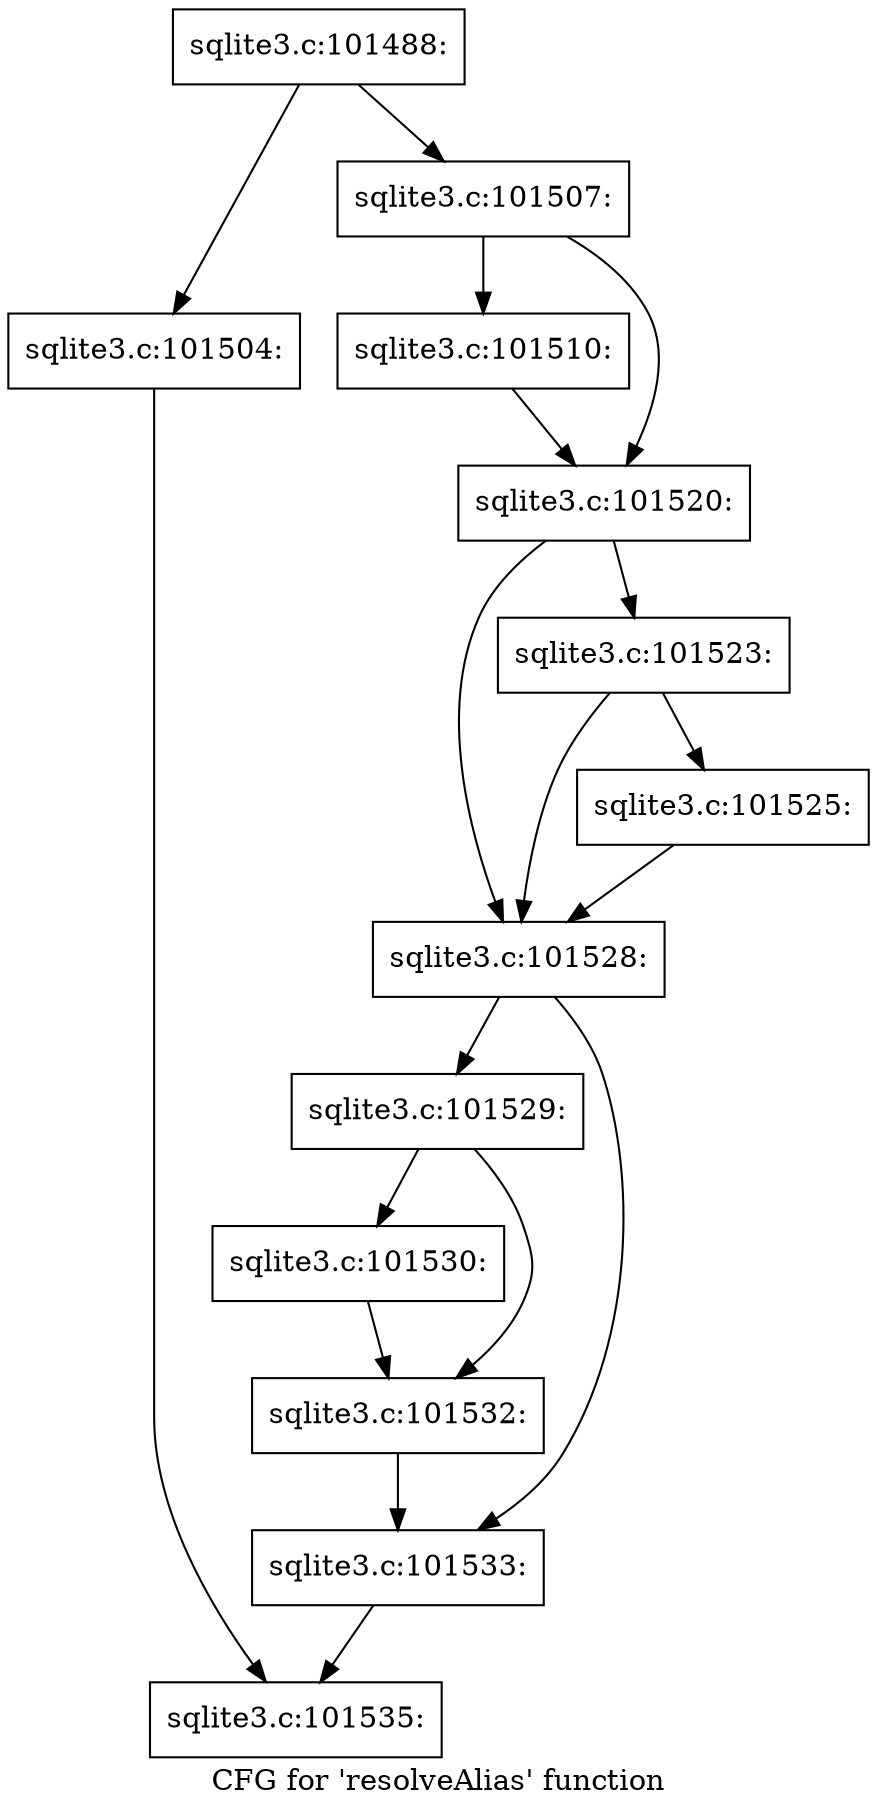 digraph "CFG for 'resolveAlias' function" {
	label="CFG for 'resolveAlias' function";

	Node0x55c0f8eacf30 [shape=record,label="{sqlite3.c:101488:}"];
	Node0x55c0f8eacf30 -> Node0x55c0f8eb12c0;
	Node0x55c0f8eacf30 -> Node0x55c0f8eb1360;
	Node0x55c0f8eb12c0 [shape=record,label="{sqlite3.c:101504:}"];
	Node0x55c0f8eb12c0 -> Node0x55c0f8eb1310;
	Node0x55c0f8eb1360 [shape=record,label="{sqlite3.c:101507:}"];
	Node0x55c0f8eb1360 -> Node0x55c0f5edf210;
	Node0x55c0f8eb1360 -> Node0x55c0f8eb2380;
	Node0x55c0f5edf210 [shape=record,label="{sqlite3.c:101510:}"];
	Node0x55c0f5edf210 -> Node0x55c0f8eb2380;
	Node0x55c0f8eb2380 [shape=record,label="{sqlite3.c:101520:}"];
	Node0x55c0f8eb2380 -> Node0x55c0f8eb2d30;
	Node0x55c0f8eb2380 -> Node0x55c0f8eb3780;
	Node0x55c0f8eb3780 [shape=record,label="{sqlite3.c:101523:}"];
	Node0x55c0f8eb3780 -> Node0x55c0f5984b00;
	Node0x55c0f8eb3780 -> Node0x55c0f8eb2d30;
	Node0x55c0f5984b00 [shape=record,label="{sqlite3.c:101525:}"];
	Node0x55c0f5984b00 -> Node0x55c0f8eb2d30;
	Node0x55c0f8eb2d30 [shape=record,label="{sqlite3.c:101528:}"];
	Node0x55c0f8eb2d30 -> Node0x55c0f8eb4cc0;
	Node0x55c0f8eb2d30 -> Node0x55c0f8eb4d10;
	Node0x55c0f8eb4cc0 [shape=record,label="{sqlite3.c:101529:}"];
	Node0x55c0f8eb4cc0 -> Node0x55c0f8eb5280;
	Node0x55c0f8eb4cc0 -> Node0x55c0f8eb52d0;
	Node0x55c0f8eb5280 [shape=record,label="{sqlite3.c:101530:}"];
	Node0x55c0f8eb5280 -> Node0x55c0f8eb52d0;
	Node0x55c0f8eb52d0 [shape=record,label="{sqlite3.c:101532:}"];
	Node0x55c0f8eb52d0 -> Node0x55c0f8eb4d10;
	Node0x55c0f8eb4d10 [shape=record,label="{sqlite3.c:101533:}"];
	Node0x55c0f8eb4d10 -> Node0x55c0f8eb1310;
	Node0x55c0f8eb1310 [shape=record,label="{sqlite3.c:101535:}"];
}
